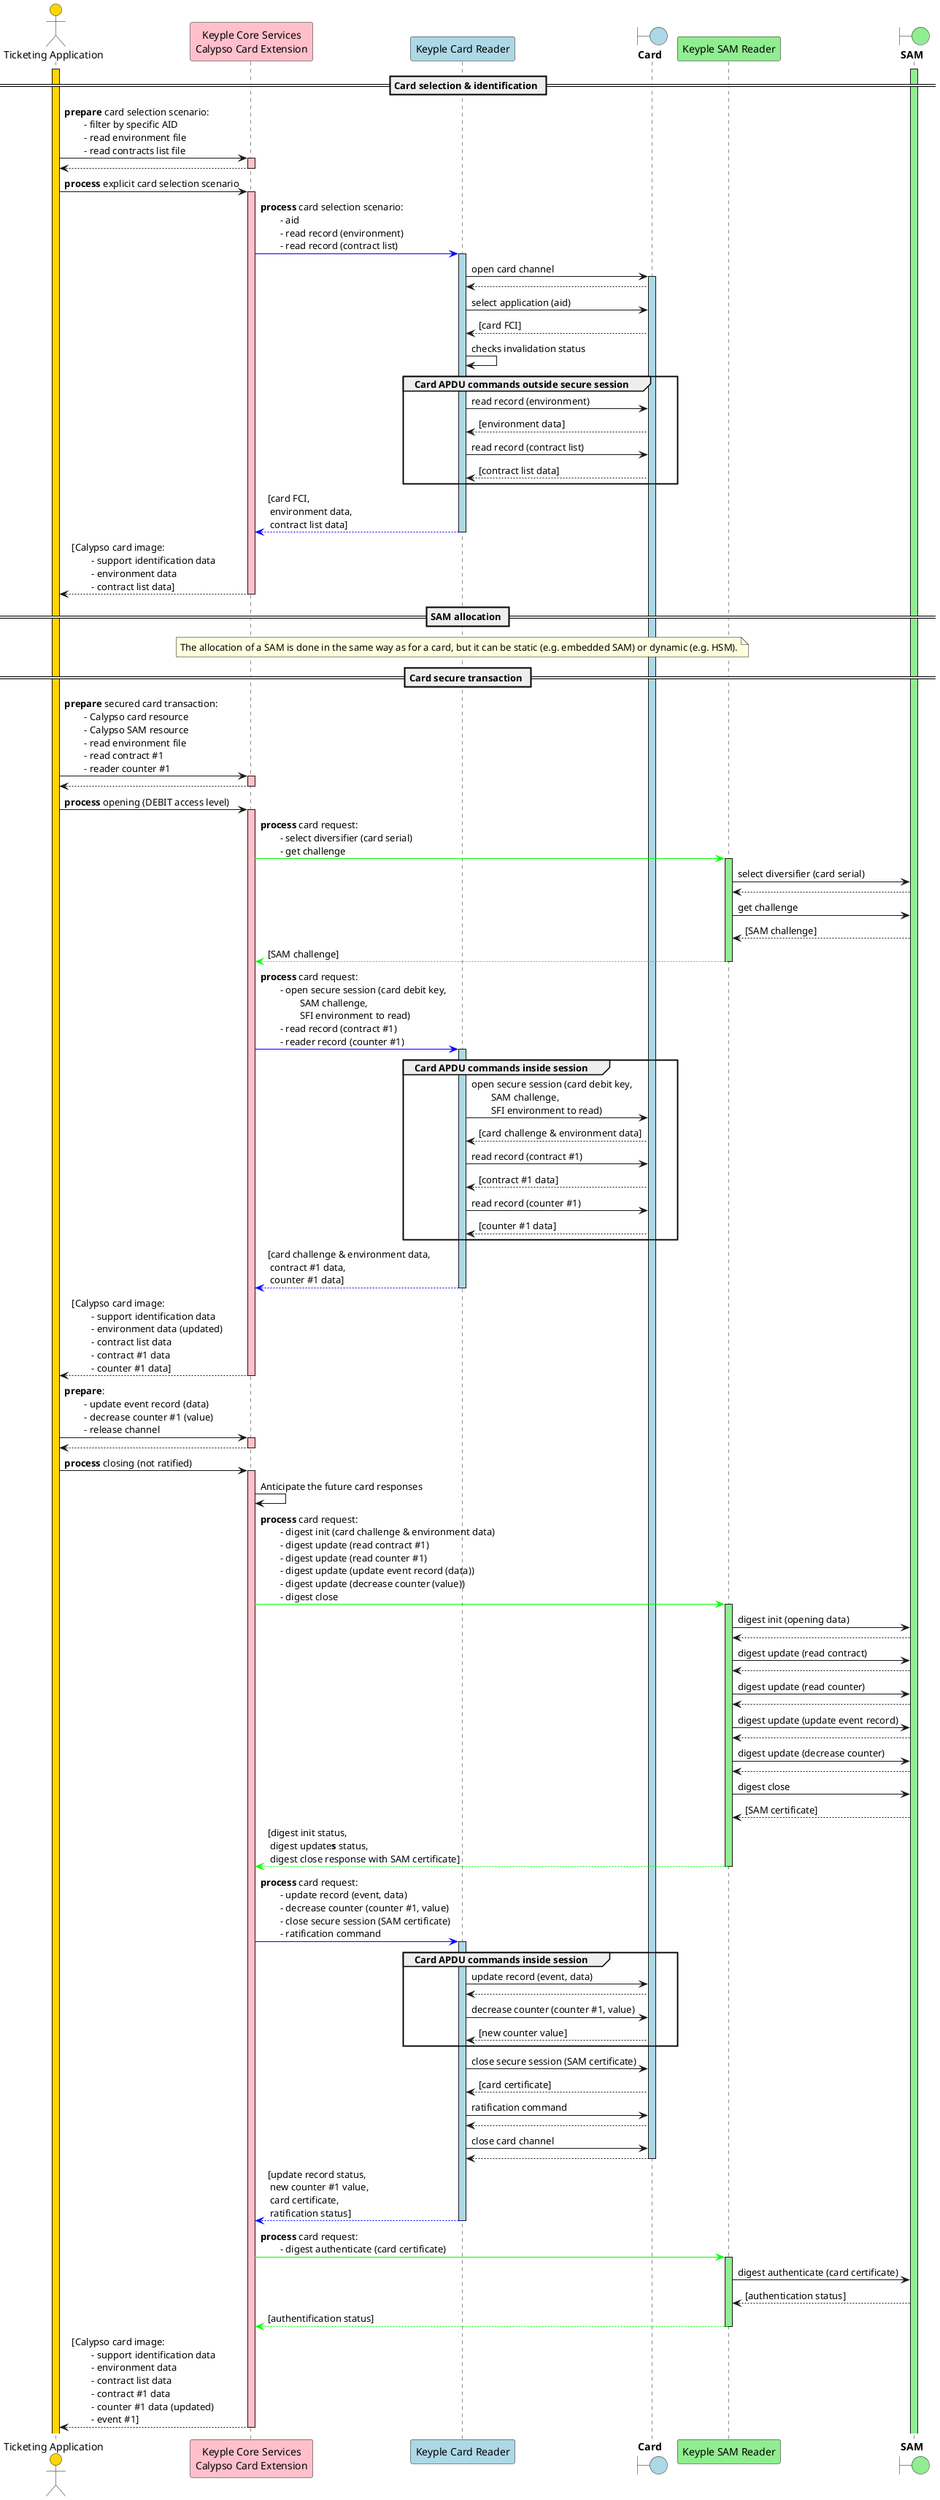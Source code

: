 @startuml

'skinparam ClassBorderColor #F1C40F
skinparam ClassBorderColor #D4AC0D
skinparam stereotypeABorderColor #A9DCDF
skinparam stereotypeIBorderColor #B4A7E5
skinparam stereotypeCBorderColor #ADD1B2
skinparam stereotypeEBorderColor #EB93DF
skinparam shadowing false

skinparam StateBorderColor #D4AC0D
skinparam ActivityBorderColor #D4AC0D

' Red
skinparam ClassBackgroundColor<<red>> #FDEDEC
skinparam ClassBorderColor<<red>> #E74C3C
hide <<red>> stereotype
' Purple
skinparam ClassBackgroundColor<<purple>> #F4ECF7
skinparam ClassBorderColor<<purple>> #8E44AD
hide <<purple>> stereotype
' blue
skinparam ClassBackgroundColor<<blue>> #EBF5FB
skinparam ClassBorderColor<<blue>> #3498DB
hide <<blue>> stereotype
' Green
skinparam ClassBackgroundColor<<green>> #EAFAF1
skinparam ClassBorderColor<<green>> #2ECC71
hide <<green>> stereotype

' Orange
skinparam ClassBackgroundColor<<orange>> #FDF2E9
skinparam ClassBorderColor<<orange>> #E67E22
hide <<orange>> stereotype

' Grey
skinparam ClassBackgroundColor<<grey>> #EAECEE
skinparam ClassBorderColor<<grey>> #2C3E50
hide <<grey>> stereotype

actor "Ticketing Application" as app #gold
participant "Keyple Core Services\nCalypso Card Extension" as core #pink
participant "Keyple Card Reader" as cardReader #lightBlue
boundary "**Card**" as card #lightBlue
participant "Keyple SAM Reader" as samReader #lightGreen
boundary "**SAM**" as sam #lightGreen

activate app #gold
activate sam #lightGreen

== Card selection & identification ==

app->core: **prepare** card selection scenario:\n\t- filter by specific AID\n\t- read environment file\n\t- read contracts list file
activate core  #pink
core-->app
deactivate core

app->core: **process** explicit card selection scenario
activate core  #pink
core-[#0000FF]>cardReader: **process** card selection scenario:\n\t- aid\n\t- read record (environment)\n\t- read record (contract list)
activate cardReader #lightBlue

cardReader->card: open card channel
activate card #lightBlue
card-->cardReader
cardReader->card: select application (aid)
card-->cardReader: [card FCI]
cardReader->cardReader: checks invalidation status

group Card APDU commands outside secure session
    cardReader->card: read record (environment)
    card-->cardReader: [environment data]
    cardReader->card: read record (contract list)
    card-->cardReader: [contract list data]
end

cardReader--[#0000FF]>core: [card FCI,\n environment data,\n contract list data]
deactivate cardReader

core-->app: [Calypso card image:\n\t- support identification data\n\t- environment data\n\t- contract list data]
deactivate core

== SAM allocation ==

note over cardReader
    The allocation of a SAM is done in the same way as for a card, but it can be static (e.g. embedded SAM) or dynamic (e.g. HSM).
end note

== Card secure transaction ==

app->core: **prepare** secured card transaction:\n\t- Calypso card resource\n\t- Calypso SAM resource\n\t- read environment file\n\t- read contract #1\n\t- reader counter #1
activate core  #pink
core-->app
deactivate core

app->core: **process** opening (DEBIT access level)
activate core  #pink

core-[#00FF00]>samReader: **process** card request:\n\t- select diversifier (card serial)\n\t- get challenge
activate samReader #lightGreen
samReader->sam: select diversifier (card serial)
sam-->samReader
samReader->sam: get challenge
sam-->samReader: [SAM challenge]
samReader-[#00FF00]->core: [SAM challenge]
deactivate samReader

core-[#0000FF]>cardReader: **process** card request:\n\t- open secure session (card debit key,\n\t\tSAM challenge,\n\t\tSFI environment to read)\n\t- read record (contract #1)\n\t- reader record (counter #1)
activate cardReader #lightBlue

group Card APDU commands inside session
    cardReader->card: open secure session (card debit key,\n\tSAM challenge,\n\tSFI environment to read)
    card-->cardReader: [card challenge & environment data]
    cardReader->card: read record (contract #1)
    card-->cardReader: [contract #1 data]
    cardReader->card: read record (counter #1)
    card-->cardReader: [counter #1 data]
end

cardReader--[#0000FF]>core: [card challenge & environment data,\n contract #1 data,\n counter #1 data]
deactivate cardReader

core-->app: [Calypso card image:\n\t- support identification data\n\t- environment data (updated)\n\t- contract list data\n\t- contract #1 data\n\t- counter #1 data]
deactivate core

app->core: **prepare**:\n\t- update event record (data)\n\t- decrease counter #1 (value)\n\t- release channel
activate core  #pink
core-->app
deactivate core

app->core: **process** closing (not ratified)
activate core  #pink
core->core: Anticipate the future card responses

core-[#00FF00]>samReader: **process** card request:\n\t- digest init (card challenge & environment data)\n\t- digest update (read contract #1)\n\t- digest update (read counter #1)\n\t- digest update (update event record (data))\n\t- digest update (decrease counter (value))\n\t- digest close
activate samReader #lightGreen

samReader->sam: digest init (opening data)
sam-->samReader
samReader->sam: digest update (read contract)
sam-->samReader
samReader->sam: digest update (read counter)
sam-->samReader
samReader->sam: digest update (update event record)
sam-->samReader
samReader->sam: digest update (decrease counter)
sam-->samReader
samReader->sam: digest close
sam-->samReader: [SAM certificate]

samReader-[#00FF00]->core: [digest init status,\n digest update**s** status,\n digest close response with SAM certificate]
deactivate samReader


core-[#0000FF]>cardReader: **process** card request:\n\t- update record (event, data)\n\t- decrease counter (counter #1, value)\n\t- close secure session (SAM certificate)\n\t- ratification command
activate cardReader #lightBlue

group Card APDU commands inside session
    cardReader->card: update record (event, data)
    card-->cardReader
    cardReader->card: decrease counter (counter #1, value)
    card-->cardReader: [new counter value]
end

cardReader->card: close secure session (SAM certificate)
card-->cardReader: [card certificate]
cardReader->card: ratification command
card-->cardReader
cardReader->card: close card channel
card-->cardReader
deactivate card

cardReader-[#0000FF]->core: [update record status,\n new counter #1 value,\n card certificate,\n ratification status]
deactivate cardReader

core-[#00FF00]>samReader: **process** card request:\n\t- digest authenticate (card certificate)
activate samReader #lightGreen
samReader->sam: digest authenticate (card certificate)
sam-->samReader: [authentication status]

samReader-[#00FF00]->core: [authentification status]
deactivate samReader

core-->app: [Calypso card image:\n\t- support identification data\n\t- environment data\n\t- contract list data\n\t- contract #1 data\n\t- counter #1 data (updated)\n\t- event #1]
deactivate core
@enduml

